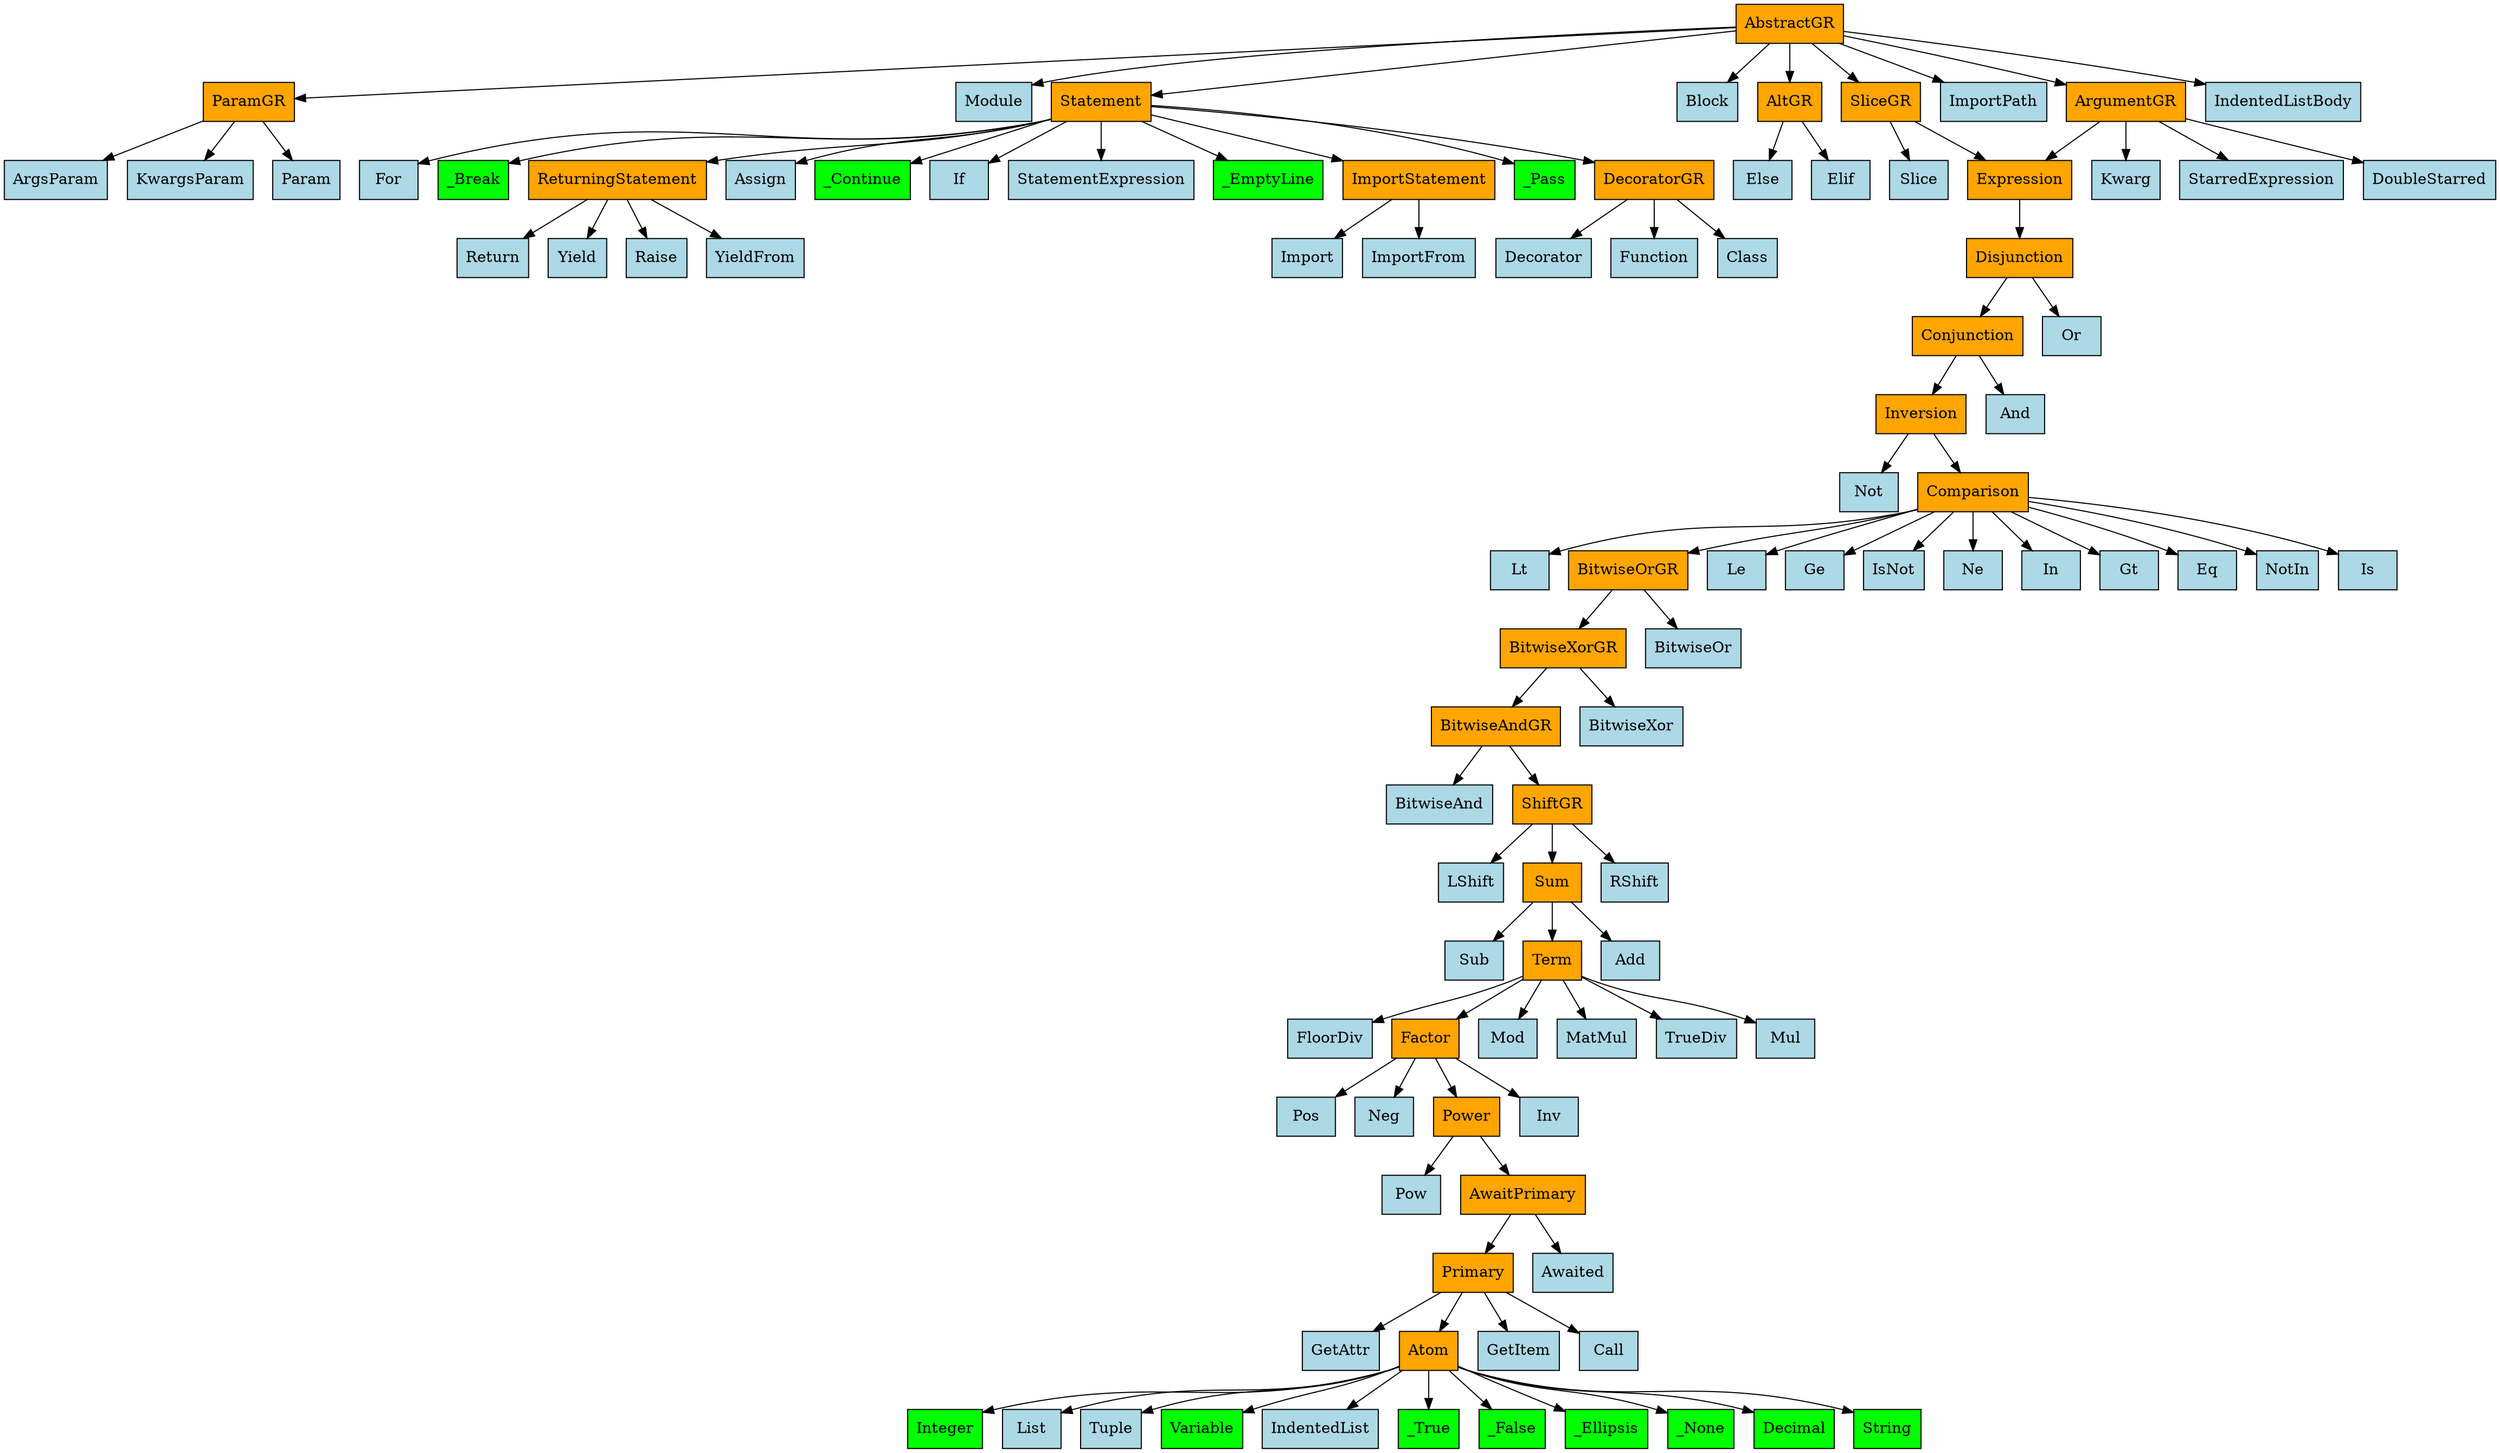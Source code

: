 digraph {
	0 [label=AbstractGR fillcolor=orange shape=rect style=filled]
	1 [label=ParamGR fillcolor=orange shape=rect style=filled]
	2 [label=Module fillcolor=lightblue shape=rect style=filled]
	3 [label=Statement fillcolor=orange shape=rect style=filled]
	4 [label=Block fillcolor=lightblue shape=rect style=filled]
	5 [label=AltGR fillcolor=orange shape=rect style=filled]
	6 [label=SliceGR fillcolor=orange shape=rect style=filled]
	7 [label=ImportPath fillcolor=lightblue shape=rect style=filled]
	8 [label=ArgumentGR fillcolor=orange shape=rect style=filled]
	9 [label=IndentedListBody fillcolor=lightblue shape=rect style=filled]
	10 [label=For fillcolor=lightblue shape=rect style=filled]
	11 [label=_Break fillcolor=lime shape=rect style=filled]
	12 [label=ReturningStatement fillcolor=orange shape=rect style=filled]
	13 [label=Assign fillcolor=lightblue shape=rect style=filled]
	14 [label=_Continue fillcolor=lime shape=rect style=filled]
	15 [label=If fillcolor=lightblue shape=rect style=filled]
	16 [label=StatementExpression fillcolor=lightblue shape=rect style=filled]
	17 [label=_EmptyLine fillcolor=lime shape=rect style=filled]
	18 [label=ImportStatement fillcolor=orange shape=rect style=filled]
	19 [label=_Pass fillcolor=lime shape=rect style=filled]
	20 [label=DecoratorGR fillcolor=orange shape=rect style=filled]
	21 [label=Return fillcolor=lightblue shape=rect style=filled]
	22 [label=Yield fillcolor=lightblue shape=rect style=filled]
	23 [label=Raise fillcolor=lightblue shape=rect style=filled]
	24 [label=YieldFrom fillcolor=lightblue shape=rect style=filled]
	25 [label=Decorator fillcolor=lightblue shape=rect style=filled]
	26 [label=Function fillcolor=lightblue shape=rect style=filled]
	27 [label=Class fillcolor=lightblue shape=rect style=filled]
	28 [label=Import fillcolor=lightblue shape=rect style=filled]
	29 [label=ImportFrom fillcolor=lightblue shape=rect style=filled]
	30 [label=Else fillcolor=lightblue shape=rect style=filled]
	31 [label=Elif fillcolor=lightblue shape=rect style=filled]
	32 [label=ArgsParam fillcolor=lightblue shape=rect style=filled]
	33 [label=KwargsParam fillcolor=lightblue shape=rect style=filled]
	34 [label=Param fillcolor=lightblue shape=rect style=filled]
	35 [label=Slice fillcolor=lightblue shape=rect style=filled]
	36 [label=Expression fillcolor=orange shape=rect style=filled]
	37 [label=Disjunction fillcolor=orange shape=rect style=filled]
	38 [label=Conjunction fillcolor=orange shape=rect style=filled]
	39 [label=Or fillcolor=lightblue shape=rect style=filled]
	40 [label=Inversion fillcolor=orange shape=rect style=filled]
	41 [label=And fillcolor=lightblue shape=rect style=filled]
	42 [label=Not fillcolor=lightblue shape=rect style=filled]
	43 [label=Comparison fillcolor=orange shape=rect style=filled]
	44 [label=Lt fillcolor=lightblue shape=rect style=filled]
	45 [label=BitwiseOrGR fillcolor=orange shape=rect style=filled]
	46 [label=Le fillcolor=lightblue shape=rect style=filled]
	47 [label=Ge fillcolor=lightblue shape=rect style=filled]
	48 [label=IsNot fillcolor=lightblue shape=rect style=filled]
	49 [label=Ne fillcolor=lightblue shape=rect style=filled]
	50 [label=In fillcolor=lightblue shape=rect style=filled]
	51 [label=Gt fillcolor=lightblue shape=rect style=filled]
	52 [label=Eq fillcolor=lightblue shape=rect style=filled]
	53 [label=NotIn fillcolor=lightblue shape=rect style=filled]
	54 [label=Is fillcolor=lightblue shape=rect style=filled]
	55 [label=BitwiseXorGR fillcolor=orange shape=rect style=filled]
	56 [label=BitwiseOr fillcolor=lightblue shape=rect style=filled]
	57 [label=BitwiseAndGR fillcolor=orange shape=rect style=filled]
	58 [label=BitwiseXor fillcolor=lightblue shape=rect style=filled]
	59 [label=BitwiseAnd fillcolor=lightblue shape=rect style=filled]
	60 [label=ShiftGR fillcolor=orange shape=rect style=filled]
	61 [label=LShift fillcolor=lightblue shape=rect style=filled]
	62 [label=Sum fillcolor=orange shape=rect style=filled]
	63 [label=RShift fillcolor=lightblue shape=rect style=filled]
	64 [label=Sub fillcolor=lightblue shape=rect style=filled]
	65 [label=Term fillcolor=orange shape=rect style=filled]
	66 [label=Add fillcolor=lightblue shape=rect style=filled]
	67 [label=FloorDiv fillcolor=lightblue shape=rect style=filled]
	68 [label=Factor fillcolor=orange shape=rect style=filled]
	69 [label=Mod fillcolor=lightblue shape=rect style=filled]
	70 [label=MatMul fillcolor=lightblue shape=rect style=filled]
	71 [label=TrueDiv fillcolor=lightblue shape=rect style=filled]
	72 [label=Mul fillcolor=lightblue shape=rect style=filled]
	73 [label=Pos fillcolor=lightblue shape=rect style=filled]
	74 [label=Neg fillcolor=lightblue shape=rect style=filled]
	75 [label=Power fillcolor=orange shape=rect style=filled]
	76 [label=Inv fillcolor=lightblue shape=rect style=filled]
	77 [label=Pow fillcolor=lightblue shape=rect style=filled]
	78 [label=AwaitPrimary fillcolor=orange shape=rect style=filled]
	79 [label=Primary fillcolor=orange shape=rect style=filled]
	80 [label=Awaited fillcolor=lightblue shape=rect style=filled]
	81 [label=GetAttr fillcolor=lightblue shape=rect style=filled]
	82 [label=Atom fillcolor=orange shape=rect style=filled]
	83 [label=GetItem fillcolor=lightblue shape=rect style=filled]
	84 [label=Call fillcolor=lightblue shape=rect style=filled]
	85 [label=Integer fillcolor=lime shape=rect style=filled]
	86 [label=List fillcolor=lightblue shape=rect style=filled]
	87 [label=Tuple fillcolor=lightblue shape=rect style=filled]
	88 [label=Variable fillcolor=lime shape=rect style=filled]
	89 [label=IndentedList fillcolor=lightblue shape=rect style=filled]
	90 [label=_True fillcolor=lime shape=rect style=filled]
	91 [label=_False fillcolor=lime shape=rect style=filled]
	92 [label=_Ellipsis fillcolor=lime shape=rect style=filled]
	93 [label=_None fillcolor=lime shape=rect style=filled]
	94 [label=Decimal fillcolor=lime shape=rect style=filled]
	95 [label=String fillcolor=lime shape=rect style=filled]
	96 [label=Kwarg fillcolor=lightblue shape=rect style=filled]
	97 [label=StarredExpression fillcolor=lightblue shape=rect style=filled]
	98 [label=DoubleStarred fillcolor=lightblue shape=rect style=filled]
	0 -> 1
	0 -> 2
	0 -> 3
	0 -> 4
	0 -> 5
	0 -> 6
	0 -> 7
	0 -> 8
	0 -> 9
	3 -> 10
	3 -> 11
	3 -> 12
	3 -> 13
	3 -> 14
	3 -> 15
	3 -> 16
	3 -> 17
	3 -> 18
	3 -> 19
	3 -> 20
	12 -> 21
	12 -> 22
	12 -> 23
	12 -> 24
	20 -> 25
	20 -> 26
	20 -> 27
	18 -> 28
	18 -> 29
	5 -> 30
	5 -> 31
	1 -> 32
	1 -> 33
	1 -> 34
	6 -> 35
	6 -> 36
	36 -> 37
	37 -> 38
	37 -> 39
	38 -> 40
	38 -> 41
	40 -> 42
	40 -> 43
	43 -> 44
	43 -> 45
	43 -> 46
	43 -> 47
	43 -> 48
	43 -> 49
	43 -> 50
	43 -> 51
	43 -> 52
	43 -> 53
	43 -> 54
	45 -> 55
	45 -> 56
	55 -> 57
	55 -> 58
	57 -> 59
	57 -> 60
	60 -> 61
	60 -> 62
	60 -> 63
	62 -> 64
	62 -> 65
	62 -> 66
	65 -> 67
	65 -> 68
	65 -> 69
	65 -> 70
	65 -> 71
	65 -> 72
	68 -> 73
	68 -> 74
	68 -> 75
	68 -> 76
	75 -> 77
	75 -> 78
	78 -> 79
	78 -> 80
	79 -> 81
	79 -> 82
	79 -> 83
	79 -> 84
	82 -> 85
	82 -> 86
	82 -> 87
	82 -> 88
	82 -> 89
	82 -> 90
	82 -> 91
	82 -> 92
	82 -> 93
	82 -> 94
	82 -> 95
	8 -> 96
	8 -> 97
	8 -> 36
	8 -> 98
}
